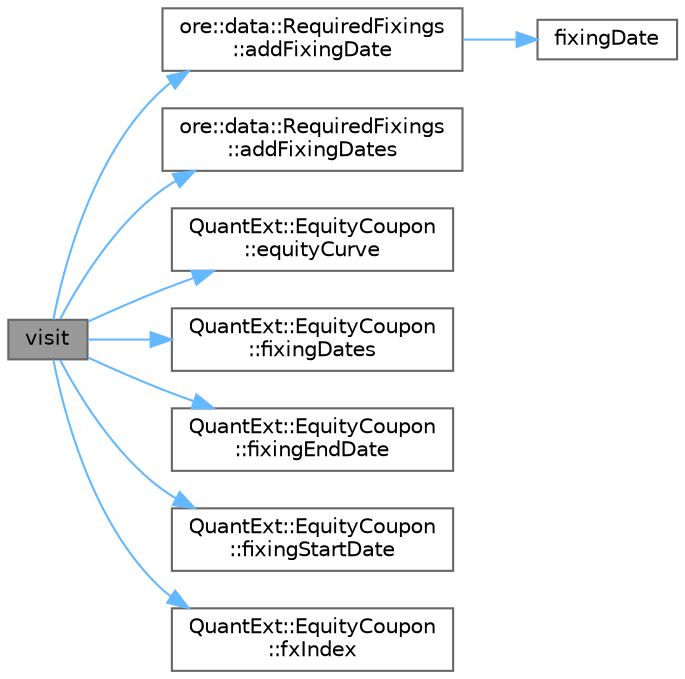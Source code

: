 digraph "visit"
{
 // INTERACTIVE_SVG=YES
 // LATEX_PDF_SIZE
  bgcolor="transparent";
  edge [fontname=Helvetica,fontsize=10,labelfontname=Helvetica,labelfontsize=10];
  node [fontname=Helvetica,fontsize=10,shape=box,height=0.2,width=0.4];
  rankdir="LR";
  Node1 [label="visit",height=0.2,width=0.4,color="gray40", fillcolor="grey60", style="filled", fontcolor="black",tooltip=" "];
  Node1 -> Node2 [color="steelblue1",style="solid"];
  Node2 [label="ore::data::RequiredFixings\l::addFixingDate",height=0.2,width=0.4,color="grey40", fillcolor="white", style="filled",URL="$classore_1_1data_1_1_required_fixings.html#ab7dfe7e5dd7a3d8d8f67fc9096a3c57d",tooltip=" "];
  Node2 -> Node3 [color="steelblue1",style="solid"];
  Node3 [label="fixingDate",height=0.2,width=0.4,color="grey40", fillcolor="white", style="filled",URL="C:/dev/ORE/documentation/QuantExt/doc/quantext.tag$namespace_quant_ext_1_1_zero_inflation.html#a57de786c1c8988b6da9d354282b4b370",tooltip=" "];
  Node1 -> Node4 [color="steelblue1",style="solid"];
  Node4 [label="ore::data::RequiredFixings\l::addFixingDates",height=0.2,width=0.4,color="grey40", fillcolor="white", style="filled",URL="$classore_1_1data_1_1_required_fixings.html#a2f865463fe3ffeeaaa6b0b54c7577f0f",tooltip=" "];
  Node1 -> Node5 [color="steelblue1",style="solid"];
  Node5 [label="QuantExt::EquityCoupon\l::equityCurve",height=0.2,width=0.4,color="grey40", fillcolor="white", style="filled",URL="C:/dev/ORE/documentation/QuantExt/doc/quantext.tag$class_quant_ext_1_1_equity_coupon.html#a911472421cdec7fdce98374d40258c0b",tooltip=" "];
  Node1 -> Node6 [color="steelblue1",style="solid"];
  Node6 [label="QuantExt::EquityCoupon\l::fixingDates",height=0.2,width=0.4,color="grey40", fillcolor="white", style="filled",URL="C:/dev/ORE/documentation/QuantExt/doc/quantext.tag$class_quant_ext_1_1_equity_coupon.html#a3585ea88ae780b1a4677e1ba7e1123a7",tooltip=" "];
  Node1 -> Node7 [color="steelblue1",style="solid"];
  Node7 [label="QuantExt::EquityCoupon\l::fixingEndDate",height=0.2,width=0.4,color="grey40", fillcolor="white", style="filled",URL="C:/dev/ORE/documentation/QuantExt/doc/quantext.tag$class_quant_ext_1_1_equity_coupon.html#a7310c4961577781d9997637a7ed82ae4",tooltip=" "];
  Node1 -> Node8 [color="steelblue1",style="solid"];
  Node8 [label="QuantExt::EquityCoupon\l::fixingStartDate",height=0.2,width=0.4,color="grey40", fillcolor="white", style="filled",URL="C:/dev/ORE/documentation/QuantExt/doc/quantext.tag$class_quant_ext_1_1_equity_coupon.html#ae534ceeeef1f03c47da61229c80f9170",tooltip=" "];
  Node1 -> Node9 [color="steelblue1",style="solid"];
  Node9 [label="QuantExt::EquityCoupon\l::fxIndex",height=0.2,width=0.4,color="grey40", fillcolor="white", style="filled",URL="C:/dev/ORE/documentation/QuantExt/doc/quantext.tag$class_quant_ext_1_1_equity_coupon.html#a0df5123a82fe8d88230183aad5f4411c",tooltip=" "];
}
